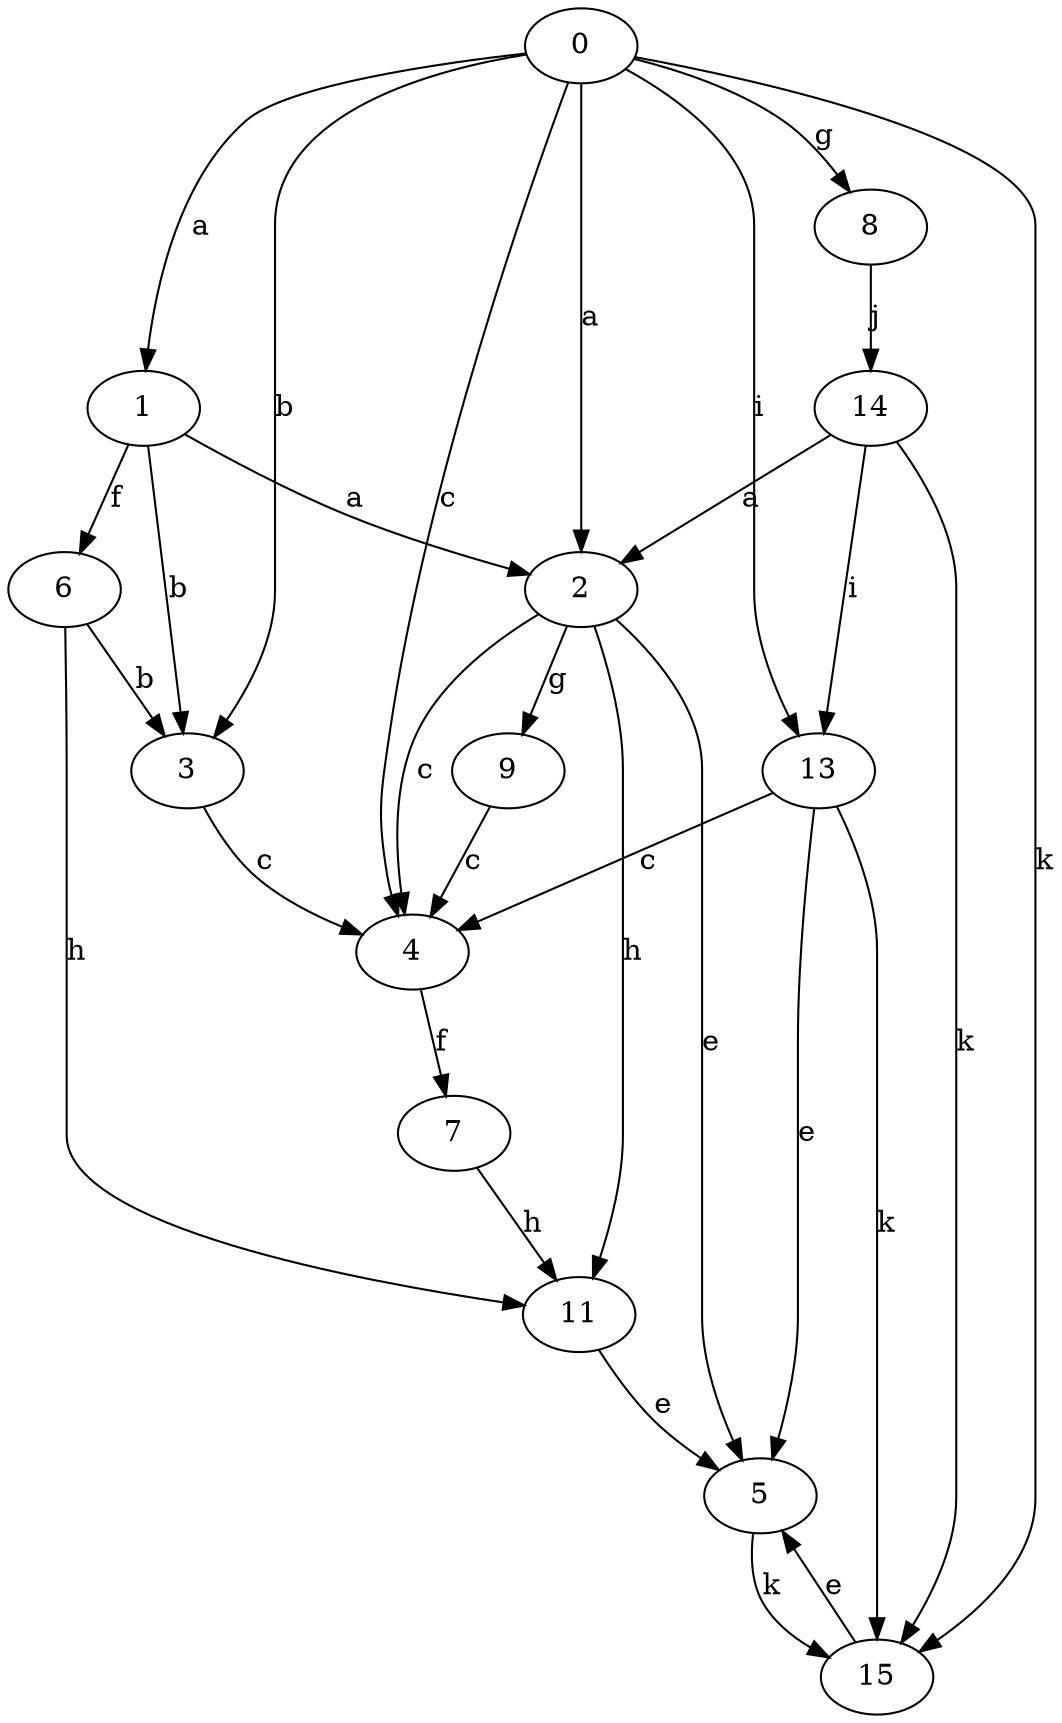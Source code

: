 strict digraph  {
1;
2;
3;
4;
5;
6;
7;
8;
9;
11;
0;
13;
14;
15;
1 -> 2  [label=a];
1 -> 3  [label=b];
1 -> 6  [label=f];
2 -> 4  [label=c];
2 -> 5  [label=e];
2 -> 9  [label=g];
2 -> 11  [label=h];
3 -> 4  [label=c];
4 -> 7  [label=f];
5 -> 15  [label=k];
6 -> 3  [label=b];
6 -> 11  [label=h];
7 -> 11  [label=h];
8 -> 14  [label=j];
9 -> 4  [label=c];
11 -> 5  [label=e];
0 -> 1  [label=a];
0 -> 2  [label=a];
0 -> 3  [label=b];
0 -> 4  [label=c];
0 -> 8  [label=g];
0 -> 13  [label=i];
0 -> 15  [label=k];
13 -> 4  [label=c];
13 -> 5  [label=e];
13 -> 15  [label=k];
14 -> 2  [label=a];
14 -> 13  [label=i];
14 -> 15  [label=k];
15 -> 5  [label=e];
}
